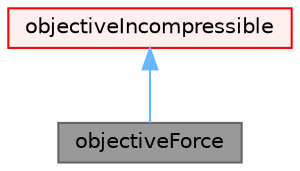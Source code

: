 digraph "objectiveForce"
{
 // LATEX_PDF_SIZE
  bgcolor="transparent";
  edge [fontname=Helvetica,fontsize=10,labelfontname=Helvetica,labelfontsize=10];
  node [fontname=Helvetica,fontsize=10,shape=box,height=0.2,width=0.4];
  Node1 [id="Node000001",label="objectiveForce",height=0.2,width=0.4,color="gray40", fillcolor="grey60", style="filled", fontcolor="black",tooltip=" "];
  Node2 -> Node1 [id="edge1_Node000001_Node000002",dir="back",color="steelblue1",style="solid",tooltip=" "];
  Node2 [id="Node000002",label="objectiveIncompressible",height=0.2,width=0.4,color="red", fillcolor="#FFF0F0", style="filled",URL="$classFoam_1_1objectiveIncompressible.html",tooltip="Abstract base class for objective functions in incompressible flows."];
}
